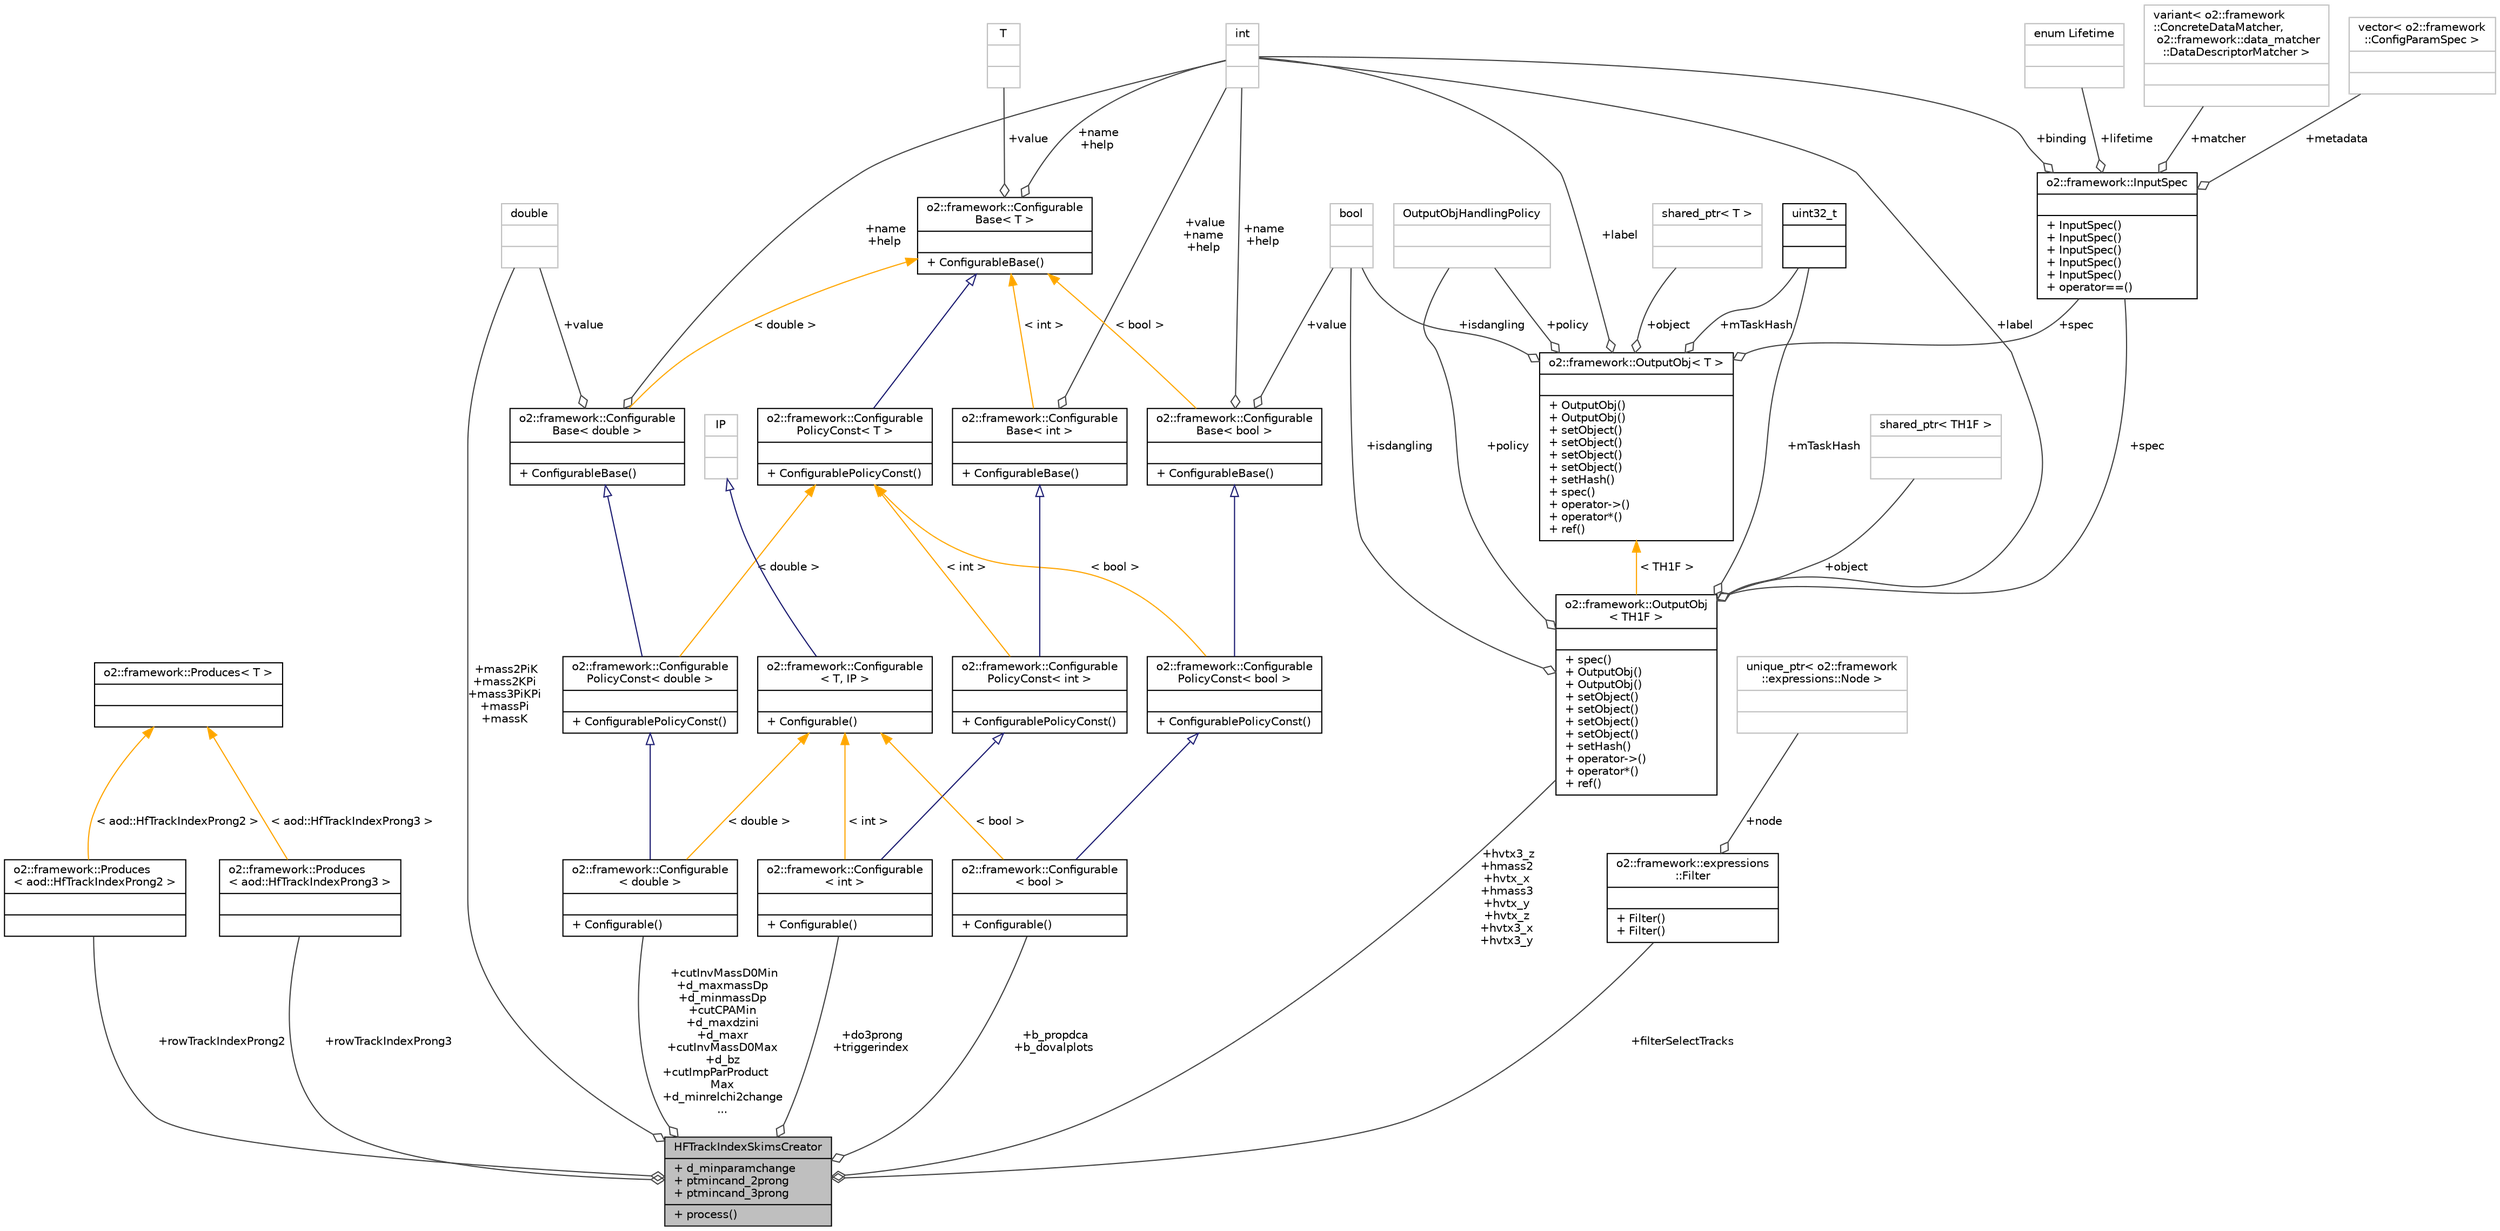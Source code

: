 digraph "HFTrackIndexSkimsCreator"
{
 // INTERACTIVE_SVG=YES
  bgcolor="transparent";
  edge [fontname="Helvetica",fontsize="10",labelfontname="Helvetica",labelfontsize="10"];
  node [fontname="Helvetica",fontsize="10",shape=record];
  Node1 [label="{HFTrackIndexSkimsCreator\n|+ d_minparamchange\l+ ptmincand_2prong\l+ ptmincand_3prong\l|+ process()\l}",height=0.2,width=0.4,color="black", fillcolor="grey75", style="filled", fontcolor="black"];
  Node2 -> Node1 [color="grey25",fontsize="10",style="solid",label=" +rowTrackIndexProng2" ,arrowhead="odiamond",fontname="Helvetica"];
  Node2 [label="{o2::framework::Produces\l\< aod::HfTrackIndexProng2 \>\n||}",height=0.2,width=0.4,color="black",URL="$d6/d86/structo2_1_1framework_1_1Produces.html"];
  Node3 -> Node2 [dir="back",color="orange",fontsize="10",style="solid",label=" \< aod::HfTrackIndexProng2 \>" ,fontname="Helvetica"];
  Node3 [label="{o2::framework::Produces\< T \>\n||}",height=0.2,width=0.4,color="black",URL="$d6/d86/structo2_1_1framework_1_1Produces.html"];
  Node4 -> Node1 [color="grey25",fontsize="10",style="solid",label=" +cutInvMassD0Min\n+d_maxmassDp\n+d_minmassDp\n+cutCPAMin\n+d_maxdzini\n+d_maxr\n+cutInvMassD0Max\n+d_bz\n+cutImpParProduct\lMax\n+d_minrelchi2change\n..." ,arrowhead="odiamond",fontname="Helvetica"];
  Node4 [label="{o2::framework::Configurable\l\< double \>\n||+ Configurable()\l}",height=0.2,width=0.4,color="black",URL="$d8/d71/structo2_1_1framework_1_1Configurable.html"];
  Node5 -> Node4 [dir="back",color="midnightblue",fontsize="10",style="solid",arrowtail="onormal",fontname="Helvetica"];
  Node5 [label="{o2::framework::Configurable\lPolicyConst\< double \>\n||+ ConfigurablePolicyConst()\l}",height=0.2,width=0.4,color="black",URL="$da/def/structo2_1_1framework_1_1ConfigurablePolicyConst.html"];
  Node6 -> Node5 [dir="back",color="midnightblue",fontsize="10",style="solid",arrowtail="onormal",fontname="Helvetica"];
  Node6 [label="{o2::framework::Configurable\lBase\< double \>\n||+ ConfigurableBase()\l}",height=0.2,width=0.4,color="black",URL="$da/d2f/structo2_1_1framework_1_1ConfigurableBase.html"];
  Node7 -> Node6 [color="grey25",fontsize="10",style="solid",label=" +value" ,arrowhead="odiamond",fontname="Helvetica"];
  Node7 [label="{double\n||}",height=0.2,width=0.4,color="grey75"];
  Node8 -> Node6 [color="grey25",fontsize="10",style="solid",label=" +name\n+help" ,arrowhead="odiamond",fontname="Helvetica"];
  Node8 [label="{int\n||}",height=0.2,width=0.4,color="grey75"];
  Node9 -> Node6 [dir="back",color="orange",fontsize="10",style="solid",label=" \< double \>" ,fontname="Helvetica"];
  Node9 [label="{o2::framework::Configurable\lBase\< T \>\n||+ ConfigurableBase()\l}",height=0.2,width=0.4,color="black",URL="$da/d2f/structo2_1_1framework_1_1ConfigurableBase.html"];
  Node8 -> Node9 [color="grey25",fontsize="10",style="solid",label=" +name\n+help" ,arrowhead="odiamond",fontname="Helvetica"];
  Node10 -> Node9 [color="grey25",fontsize="10",style="solid",label=" +value" ,arrowhead="odiamond",fontname="Helvetica"];
  Node10 [label="{T\n||}",height=0.2,width=0.4,color="grey75"];
  Node11 -> Node5 [dir="back",color="orange",fontsize="10",style="solid",label=" \< double \>" ,fontname="Helvetica"];
  Node11 [label="{o2::framework::Configurable\lPolicyConst\< T \>\n||+ ConfigurablePolicyConst()\l}",height=0.2,width=0.4,color="black",URL="$da/def/structo2_1_1framework_1_1ConfigurablePolicyConst.html"];
  Node9 -> Node11 [dir="back",color="midnightblue",fontsize="10",style="solid",arrowtail="onormal",fontname="Helvetica"];
  Node12 -> Node4 [dir="back",color="orange",fontsize="10",style="solid",label=" \< double \>" ,fontname="Helvetica"];
  Node12 [label="{o2::framework::Configurable\l\< T, IP \>\n||+ Configurable()\l}",height=0.2,width=0.4,color="black",URL="$d8/d71/structo2_1_1framework_1_1Configurable.html"];
  Node13 -> Node12 [dir="back",color="midnightblue",fontsize="10",style="solid",arrowtail="onormal",fontname="Helvetica"];
  Node13 [label="{IP\n||}",height=0.2,width=0.4,color="grey75"];
  Node7 -> Node1 [color="grey25",fontsize="10",style="solid",label=" +mass2PiK\n+mass2KPi\n+mass3PiKPi\n+massPi\n+massK" ,arrowhead="odiamond",fontname="Helvetica"];
  Node14 -> Node1 [color="grey25",fontsize="10",style="solid",label=" +do3prong\n+triggerindex" ,arrowhead="odiamond",fontname="Helvetica"];
  Node14 [label="{o2::framework::Configurable\l\< int \>\n||+ Configurable()\l}",height=0.2,width=0.4,color="black",URL="$d8/d71/structo2_1_1framework_1_1Configurable.html"];
  Node15 -> Node14 [dir="back",color="midnightblue",fontsize="10",style="solid",arrowtail="onormal",fontname="Helvetica"];
  Node15 [label="{o2::framework::Configurable\lPolicyConst\< int \>\n||+ ConfigurablePolicyConst()\l}",height=0.2,width=0.4,color="black",URL="$da/def/structo2_1_1framework_1_1ConfigurablePolicyConst.html"];
  Node16 -> Node15 [dir="back",color="midnightblue",fontsize="10",style="solid",arrowtail="onormal",fontname="Helvetica"];
  Node16 [label="{o2::framework::Configurable\lBase\< int \>\n||+ ConfigurableBase()\l}",height=0.2,width=0.4,color="black",URL="$da/d2f/structo2_1_1framework_1_1ConfigurableBase.html"];
  Node8 -> Node16 [color="grey25",fontsize="10",style="solid",label=" +value\n+name\n+help" ,arrowhead="odiamond",fontname="Helvetica"];
  Node9 -> Node16 [dir="back",color="orange",fontsize="10",style="solid",label=" \< int \>" ,fontname="Helvetica"];
  Node11 -> Node15 [dir="back",color="orange",fontsize="10",style="solid",label=" \< int \>" ,fontname="Helvetica"];
  Node12 -> Node14 [dir="back",color="orange",fontsize="10",style="solid",label=" \< int \>" ,fontname="Helvetica"];
  Node17 -> Node1 [color="grey25",fontsize="10",style="solid",label=" +b_propdca\n+b_dovalplots" ,arrowhead="odiamond",fontname="Helvetica"];
  Node17 [label="{o2::framework::Configurable\l\< bool \>\n||+ Configurable()\l}",height=0.2,width=0.4,color="black",URL="$d8/d71/structo2_1_1framework_1_1Configurable.html"];
  Node18 -> Node17 [dir="back",color="midnightblue",fontsize="10",style="solid",arrowtail="onormal",fontname="Helvetica"];
  Node18 [label="{o2::framework::Configurable\lPolicyConst\< bool \>\n||+ ConfigurablePolicyConst()\l}",height=0.2,width=0.4,color="black",URL="$da/def/structo2_1_1framework_1_1ConfigurablePolicyConst.html"];
  Node19 -> Node18 [dir="back",color="midnightblue",fontsize="10",style="solid",arrowtail="onormal",fontname="Helvetica"];
  Node19 [label="{o2::framework::Configurable\lBase\< bool \>\n||+ ConfigurableBase()\l}",height=0.2,width=0.4,color="black",URL="$da/d2f/structo2_1_1framework_1_1ConfigurableBase.html"];
  Node8 -> Node19 [color="grey25",fontsize="10",style="solid",label=" +name\n+help" ,arrowhead="odiamond",fontname="Helvetica"];
  Node20 -> Node19 [color="grey25",fontsize="10",style="solid",label=" +value" ,arrowhead="odiamond",fontname="Helvetica"];
  Node20 [label="{bool\n||}",height=0.2,width=0.4,color="grey75"];
  Node9 -> Node19 [dir="back",color="orange",fontsize="10",style="solid",label=" \< bool \>" ,fontname="Helvetica"];
  Node11 -> Node18 [dir="back",color="orange",fontsize="10",style="solid",label=" \< bool \>" ,fontname="Helvetica"];
  Node12 -> Node17 [dir="back",color="orange",fontsize="10",style="solid",label=" \< bool \>" ,fontname="Helvetica"];
  Node21 -> Node1 [color="grey25",fontsize="10",style="solid",label=" +hvtx3_z\n+hmass2\n+hvtx_x\n+hmass3\n+hvtx_y\n+hvtx_z\n+hvtx3_x\n+hvtx3_y" ,arrowhead="odiamond",fontname="Helvetica"];
  Node21 [label="{o2::framework::OutputObj\l\< TH1F \>\n||+ spec()\l+ OutputObj()\l+ OutputObj()\l+ setObject()\l+ setObject()\l+ setObject()\l+ setObject()\l+ setHash()\l+ operator-\>()\l+ operator*()\l+ ref()\l}",height=0.2,width=0.4,color="black",URL="$d4/d79/structo2_1_1framework_1_1OutputObj.html"];
  Node22 -> Node21 [color="grey25",fontsize="10",style="solid",label=" +policy" ,arrowhead="odiamond",fontname="Helvetica"];
  Node22 [label="{OutputObjHandlingPolicy\n||}",height=0.2,width=0.4,color="grey75"];
  Node23 -> Node21 [color="grey25",fontsize="10",style="solid",label=" +mTaskHash" ,arrowhead="odiamond",fontname="Helvetica"];
  Node23 [label="{uint32_t\n||}",height=0.2,width=0.4,color="black",URL="$d3/d87/classuint32__t.html"];
  Node8 -> Node21 [color="grey25",fontsize="10",style="solid",label=" +label" ,arrowhead="odiamond",fontname="Helvetica"];
  Node20 -> Node21 [color="grey25",fontsize="10",style="solid",label=" +isdangling" ,arrowhead="odiamond",fontname="Helvetica"];
  Node24 -> Node21 [color="grey25",fontsize="10",style="solid",label=" +spec" ,arrowhead="odiamond",fontname="Helvetica"];
  Node24 [label="{o2::framework::InputSpec\n||+ InputSpec()\l+ InputSpec()\l+ InputSpec()\l+ InputSpec()\l+ InputSpec()\l+ operator==()\l}",height=0.2,width=0.4,color="black",URL="$da/d96/structo2_1_1framework_1_1InputSpec.html"];
  Node25 -> Node24 [color="grey25",fontsize="10",style="solid",label=" +metadata" ,arrowhead="odiamond",fontname="Helvetica"];
  Node25 [label="{vector\< o2::framework\l::ConfigParamSpec \>\n||}",height=0.2,width=0.4,color="grey75"];
  Node26 -> Node24 [color="grey25",fontsize="10",style="solid",label=" +lifetime" ,arrowhead="odiamond",fontname="Helvetica"];
  Node26 [label="{enum Lifetime\n||}",height=0.2,width=0.4,color="grey75"];
  Node27 -> Node24 [color="grey25",fontsize="10",style="solid",label=" +matcher" ,arrowhead="odiamond",fontname="Helvetica"];
  Node27 [label="{variant\< o2::framework\l::ConcreteDataMatcher,\l o2::framework::data_matcher\l::DataDescriptorMatcher \>\n||}",height=0.2,width=0.4,color="grey75"];
  Node8 -> Node24 [color="grey25",fontsize="10",style="solid",label=" +binding" ,arrowhead="odiamond",fontname="Helvetica"];
  Node28 -> Node21 [color="grey25",fontsize="10",style="solid",label=" +object" ,arrowhead="odiamond",fontname="Helvetica"];
  Node28 [label="{shared_ptr\< TH1F \>\n||}",height=0.2,width=0.4,color="grey75"];
  Node29 -> Node21 [dir="back",color="orange",fontsize="10",style="solid",label=" \< TH1F \>" ,fontname="Helvetica"];
  Node29 [label="{o2::framework::OutputObj\< T \>\n||+ OutputObj()\l+ OutputObj()\l+ setObject()\l+ setObject()\l+ setObject()\l+ setObject()\l+ setHash()\l+ spec()\l+ operator-\>()\l+ operator*()\l+ ref()\l}",height=0.2,width=0.4,color="black",URL="$d4/d79/structo2_1_1framework_1_1OutputObj.html"];
  Node22 -> Node29 [color="grey25",fontsize="10",style="solid",label=" +policy" ,arrowhead="odiamond",fontname="Helvetica"];
  Node23 -> Node29 [color="grey25",fontsize="10",style="solid",label=" +mTaskHash" ,arrowhead="odiamond",fontname="Helvetica"];
  Node8 -> Node29 [color="grey25",fontsize="10",style="solid",label=" +label" ,arrowhead="odiamond",fontname="Helvetica"];
  Node30 -> Node29 [color="grey25",fontsize="10",style="solid",label=" +object" ,arrowhead="odiamond",fontname="Helvetica"];
  Node30 [label="{shared_ptr\< T \>\n||}",height=0.2,width=0.4,color="grey75"];
  Node20 -> Node29 [color="grey25",fontsize="10",style="solid",label=" +isdangling" ,arrowhead="odiamond",fontname="Helvetica"];
  Node24 -> Node29 [color="grey25",fontsize="10",style="solid",label=" +spec" ,arrowhead="odiamond",fontname="Helvetica"];
  Node31 -> Node1 [color="grey25",fontsize="10",style="solid",label=" +filterSelectTracks" ,arrowhead="odiamond",fontname="Helvetica"];
  Node31 [label="{o2::framework::expressions\l::Filter\n||+ Filter()\l+ Filter()\l}",height=0.2,width=0.4,color="black",URL="$d1/d9a/structo2_1_1framework_1_1expressions_1_1Filter.html",tooltip="A struct, containing the root of the expression tree. "];
  Node32 -> Node31 [color="grey25",fontsize="10",style="solid",label=" +node" ,arrowhead="odiamond",fontname="Helvetica"];
  Node32 [label="{unique_ptr\< o2::framework\l::expressions::Node \>\n||}",height=0.2,width=0.4,color="grey75"];
  Node33 -> Node1 [color="grey25",fontsize="10",style="solid",label=" +rowTrackIndexProng3" ,arrowhead="odiamond",fontname="Helvetica"];
  Node33 [label="{o2::framework::Produces\l\< aod::HfTrackIndexProng3 \>\n||}",height=0.2,width=0.4,color="black",URL="$d6/d86/structo2_1_1framework_1_1Produces.html"];
  Node3 -> Node33 [dir="back",color="orange",fontsize="10",style="solid",label=" \< aod::HfTrackIndexProng3 \>" ,fontname="Helvetica"];
}
